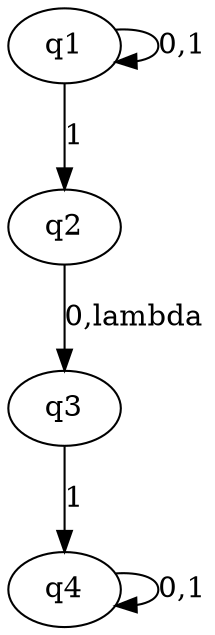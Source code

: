 digraph G {
q1 -> q1 [label="0,1"]
q1 -> q2 [label="1"]
q2 -> q3 [label="0,lambda"]
q3 -> q4 [label="1"]
q4 -> q4 [label="0,1"]
}
